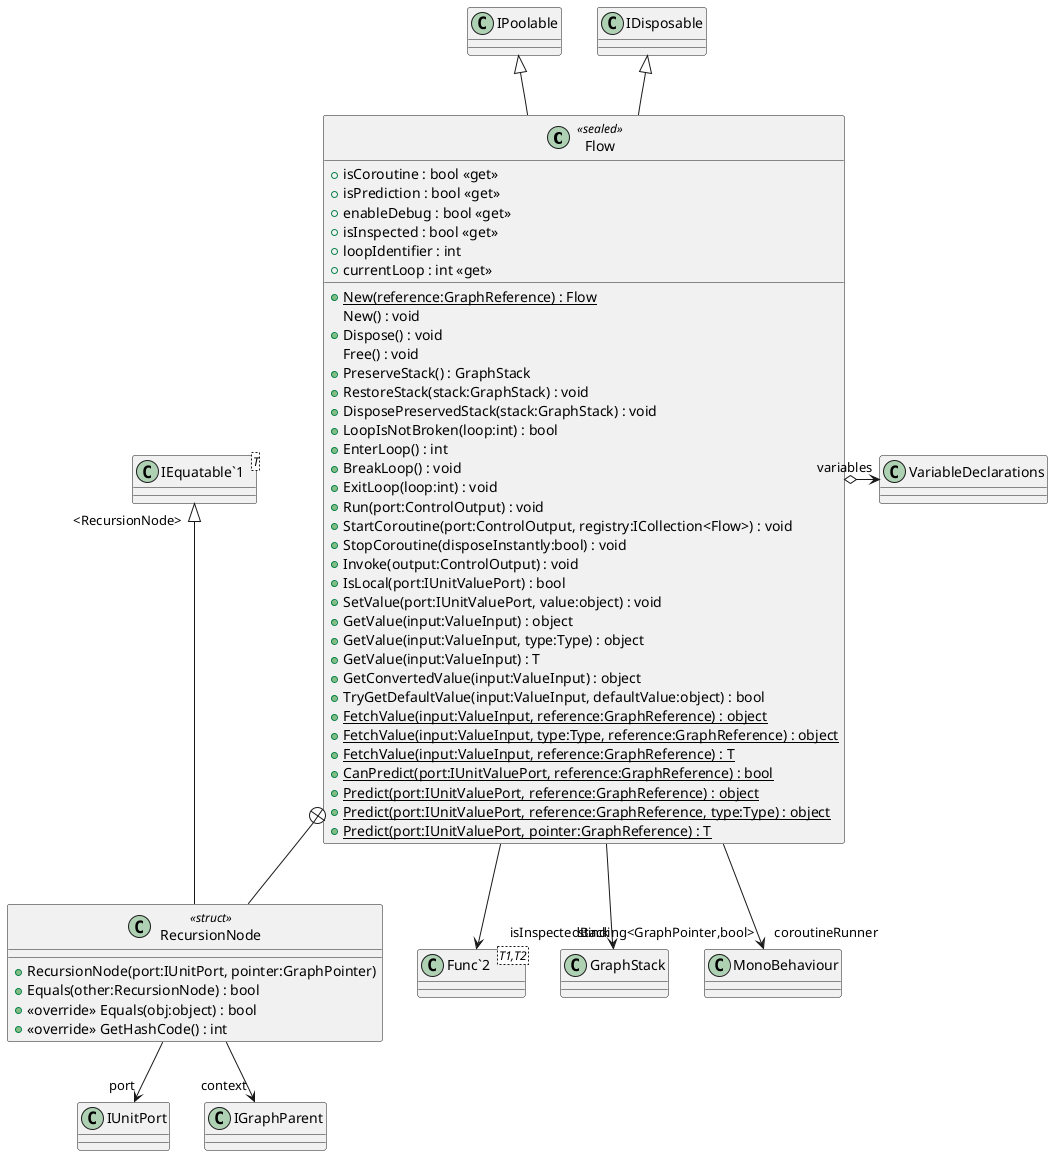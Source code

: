 @startuml
class Flow <<sealed>> {
    + isCoroutine : bool <<get>>
    + isPrediction : bool <<get>>
    + enableDebug : bool <<get>>
    + isInspected : bool <<get>>
    + {static} New(reference:GraphReference) : Flow
    New() : void
    + Dispose() : void
    Free() : void
    + PreserveStack() : GraphStack
    + RestoreStack(stack:GraphStack) : void
    + DisposePreservedStack(stack:GraphStack) : void
    + loopIdentifier : int
    + currentLoop : int <<get>>
    + LoopIsNotBroken(loop:int) : bool
    + EnterLoop() : int
    + BreakLoop() : void
    + ExitLoop(loop:int) : void
    + Run(port:ControlOutput) : void
    + StartCoroutine(port:ControlOutput, registry:ICollection<Flow>) : void
    + StopCoroutine(disposeInstantly:bool) : void
    + Invoke(output:ControlOutput) : void
    + IsLocal(port:IUnitValuePort) : bool
    + SetValue(port:IUnitValuePort, value:object) : void
    + GetValue(input:ValueInput) : object
    + GetValue(input:ValueInput, type:Type) : object
    + GetValue(input:ValueInput) : T
    + GetConvertedValue(input:ValueInput) : object
    + TryGetDefaultValue(input:ValueInput, defaultValue:object) : bool
    + {static} FetchValue(input:ValueInput, reference:GraphReference) : object
    + {static} FetchValue(input:ValueInput, type:Type, reference:GraphReference) : object
    + {static} FetchValue(input:ValueInput, reference:GraphReference) : T
    + {static} CanPredict(port:IUnitValuePort, reference:GraphReference) : bool
    + {static} Predict(port:IUnitValuePort, reference:GraphReference) : object
    + {static} Predict(port:IUnitValuePort, reference:GraphReference, type:Type) : object
    + {static} Predict(port:IUnitValuePort, pointer:GraphReference) : T
}
class RecursionNode <<struct>> {
    + RecursionNode(port:IUnitPort, pointer:GraphPointer)
    + Equals(other:RecursionNode) : bool
    + <<override>> Equals(obj:object) : bool
    + <<override>> GetHashCode() : int
}
class "Func`2"<T1,T2> {
}
class "IEquatable`1"<T> {
}
IPoolable <|-- Flow
IDisposable <|-- Flow
Flow --> "stack" GraphStack
Flow o-> "variables" VariableDeclarations
Flow --> "coroutineRunner" MonoBehaviour
Flow --> "isInspectedBinding<GraphPointer,bool>" "Func`2"
Flow +-- RecursionNode
"IEquatable`1" "<RecursionNode>" <|-- RecursionNode
RecursionNode --> "port" IUnitPort
RecursionNode --> "context" IGraphParent
@enduml
